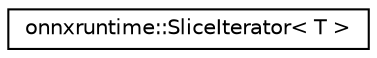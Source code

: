 digraph "Graphical Class Hierarchy"
{
  edge [fontname="Helvetica",fontsize="10",labelfontname="Helvetica",labelfontsize="10"];
  node [fontname="Helvetica",fontsize="10",shape=record];
  rankdir="LR";
  Node0 [label="onnxruntime::SliceIterator\< T \>",height=0.2,width=0.4,color="black", fillcolor="white", style="filled",URL="$structonnxruntime_1_1SliceIterator.html"];
}
